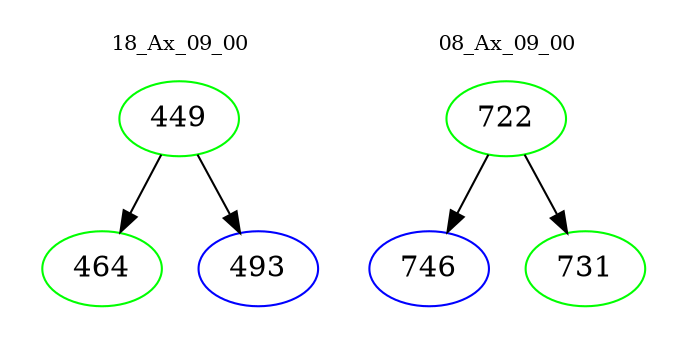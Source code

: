 digraph{
subgraph cluster_0 {
color = white
label = "18_Ax_09_00";
fontsize=10;
T0_449 [label="449", color="green"]
T0_449 -> T0_464 [color="black"]
T0_464 [label="464", color="green"]
T0_449 -> T0_493 [color="black"]
T0_493 [label="493", color="blue"]
}
subgraph cluster_1 {
color = white
label = "08_Ax_09_00";
fontsize=10;
T1_722 [label="722", color="green"]
T1_722 -> T1_746 [color="black"]
T1_746 [label="746", color="blue"]
T1_722 -> T1_731 [color="black"]
T1_731 [label="731", color="green"]
}
}
